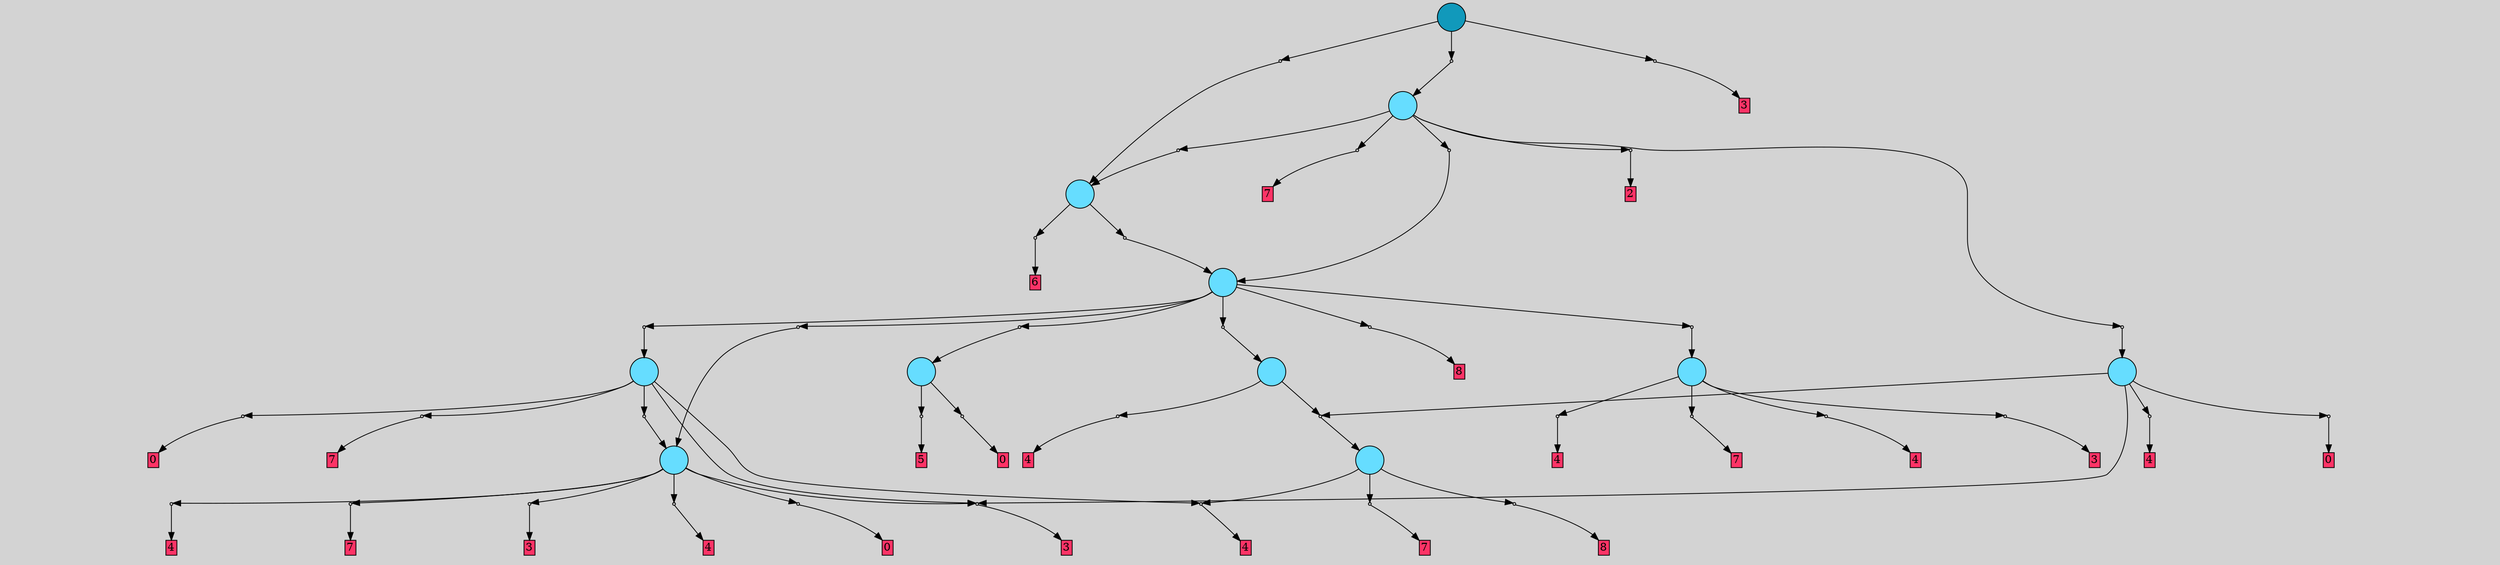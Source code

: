 // File exported with GEGELATI v1.3.1
// On the 2024-04-12 16:07:31
// With the File::TPGGraphDotExporter
digraph{
	graph[pad = "0.212, 0.055" bgcolor = lightgray]
	node[shape=circle style = filled label = ""]
		T0 [fillcolor="#66ddff"]
		T1 [fillcolor="#66ddff"]
		T2 [fillcolor="#66ddff"]
		T3 [fillcolor="#66ddff"]
		T4 [fillcolor="#66ddff"]
		T5 [fillcolor="#66ddff"]
		T6 [fillcolor="#66ddff"]
		T7 [fillcolor="#66ddff"]
		T8 [fillcolor="#66ddff"]
		T9 [fillcolor="#66ddff"]
		T10 [fillcolor="#1199bb"]
		P0 [fillcolor="#cccccc" shape=point] //
		I0 [shape=box style=invis label="4|0&2|6#1|1#1|2#4|2&#92;n"]
		P0 -> I0[style=invis]
		A0 [fillcolor="#ff3366" shape=box margin=0.03 width=0 height=0 label="5"]
		T0 -> P0 -> A0
		P1 [fillcolor="#cccccc" shape=point] //
		I1 [shape=box style=invis label=""]
		P1 -> I1[style=invis]
		A1 [fillcolor="#ff3366" shape=box margin=0.03 width=0 height=0 label="0"]
		T0 -> P1 -> A1
		P2 [fillcolor="#cccccc" shape=point] //
		I2 [shape=box style=invis label="2|0&4|6#1|7#1|7#2|4&#92;n"]
		P2 -> I2[style=invis]
		A2 [fillcolor="#ff3366" shape=box margin=0.03 width=0 height=0 label="7"]
		T1 -> P2 -> A2
		P3 [fillcolor="#cccccc" shape=point] //
		I3 [shape=box style=invis label="4|0&4|0#4|5#1|6#3|0&#92;n"]
		P3 -> I3[style=invis]
		A3 [fillcolor="#ff3366" shape=box margin=0.03 width=0 height=0 label="4"]
		T1 -> P3 -> A3
		P4 [fillcolor="#cccccc" shape=point] //
		I4 [shape=box style=invis label="1|0&1|0#0|6#2|5#1|0&#92;n"]
		P4 -> I4[style=invis]
		A4 [fillcolor="#ff3366" shape=box margin=0.03 width=0 height=0 label="8"]
		T1 -> P4 -> A4
		P5 [fillcolor="#cccccc" shape=point] //
		I5 [shape=box style=invis label="4|0&4|6#1|1#1|2#4|2&#92;n"]
		P5 -> I5[style=invis]
		T2 -> P5 -> T1
		P6 [fillcolor="#cccccc" shape=point] //
		I6 [shape=box style=invis label="2|0&2|4#3|3#3|0#3|0&#92;n"]
		P6 -> I6[style=invis]
		A5 [fillcolor="#ff3366" shape=box margin=0.03 width=0 height=0 label="4"]
		T2 -> P6 -> A5
		P7 [fillcolor="#cccccc" shape=point] //
		I7 [shape=box style=invis label="2|0&3|7#1|3#2|7#1|0&#92;n"]
		P7 -> I7[style=invis]
		A6 [fillcolor="#ff3366" shape=box margin=0.03 width=0 height=0 label="0"]
		T3 -> P7 -> A6
		P8 [fillcolor="#cccccc" shape=point] //
		I8 [shape=box style=invis label="5|0&2|2#1|6#2|7#1|0&#92;n"]
		P8 -> I8[style=invis]
		A7 [fillcolor="#ff3366" shape=box margin=0.03 width=0 height=0 label="4"]
		T3 -> P8 -> A7
		P9 [fillcolor="#cccccc" shape=point] //
		I9 [shape=box style=invis label="1|0&1|5#3|4#1|6#2|3&#92;n"]
		P9 -> I9[style=invis]
		A8 [fillcolor="#ff3366" shape=box margin=0.03 width=0 height=0 label="7"]
		T3 -> P9 -> A8
		P10 [fillcolor="#cccccc" shape=point] //
		I10 [shape=box style=invis label="1|0&2|6#2|4#4|1#1|5&#92;n"]
		P10 -> I10[style=invis]
		A9 [fillcolor="#ff3366" shape=box margin=0.03 width=0 height=0 label="4"]
		T3 -> P10 -> A9
		P11 [fillcolor="#cccccc" shape=point] //
		I11 [shape=box style=invis label="5|0&4|0#2|6#0|0#0|5&#92;n"]
		P11 -> I11[style=invis]
		A10 [fillcolor="#ff3366" shape=box margin=0.03 width=0 height=0 label="3"]
		T3 -> P11 -> A10
		P12 [fillcolor="#cccccc" shape=point] //
		I12 [shape=box style=invis label="6|0&3|5#1|3#1|0#2|2&#92;n"]
		P12 -> I12[style=invis]
		A11 [fillcolor="#ff3366" shape=box margin=0.03 width=0 height=0 label="3"]
		T3 -> P12 -> A11
		P13 [fillcolor="#cccccc" shape=point] //
		I13 [shape=box style=invis label="2|0&2|4#3|3#3|0#3|0&#92;n"]
		P13 -> I13[style=invis]
		A12 [fillcolor="#ff3366" shape=box margin=0.03 width=0 height=0 label="4"]
		T4 -> P13 -> A12
		T4 -> P5
		T4 -> P12
		P14 [fillcolor="#cccccc" shape=point] //
		I14 [shape=box style=invis label="2|0&3|7#1|3#2|7#1|3&#92;n"]
		P14 -> I14[style=invis]
		A13 [fillcolor="#ff3366" shape=box margin=0.03 width=0 height=0 label="0"]
		T4 -> P14 -> A13
		P15 [fillcolor="#cccccc" shape=point] //
		I15 [shape=box style=invis label="1|0&4|3#3|6#2|6#4|5&#92;n"]
		P15 -> I15[style=invis]
		A14 [fillcolor="#ff3366" shape=box margin=0.03 width=0 height=0 label="4"]
		T5 -> P15 -> A14
		P16 [fillcolor="#cccccc" shape=point] //
		I16 [shape=box style=invis label="2|0&4|6#3|7#1|7#2|4&#92;n"]
		P16 -> I16[style=invis]
		A15 [fillcolor="#ff3366" shape=box margin=0.03 width=0 height=0 label="7"]
		T5 -> P16 -> A15
		P17 [fillcolor="#cccccc" shape=point] //
		I17 [shape=box style=invis label="7|0&3|7#1|7#4|5#4|1&#92;n"]
		P17 -> I17[style=invis]
		A16 [fillcolor="#ff3366" shape=box margin=0.03 width=0 height=0 label="4"]
		T5 -> P17 -> A16
		P18 [fillcolor="#cccccc" shape=point] //
		I18 [shape=box style=invis label="6|0&3|5#1|3#1|0#2|2&#92;n"]
		P18 -> I18[style=invis]
		A17 [fillcolor="#ff3366" shape=box margin=0.03 width=0 height=0 label="3"]
		T5 -> P18 -> A17
		T6 -> P12
		T6 -> P3
		P19 [fillcolor="#cccccc" shape=point] //
		I19 [shape=box style=invis label="2|0&3|7#1|3#2|7#1|0&#92;n"]
		P19 -> I19[style=invis]
		A18 [fillcolor="#ff3366" shape=box margin=0.03 width=0 height=0 label="0"]
		T6 -> P19 -> A18
		P20 [fillcolor="#cccccc" shape=point] //
		I20 [shape=box style=invis label="2|0&4|6#3|7#1|7#2|4&#92;n"]
		P20 -> I20[style=invis]
		A19 [fillcolor="#ff3366" shape=box margin=0.03 width=0 height=0 label="7"]
		T6 -> P20 -> A19
		P21 [fillcolor="#cccccc" shape=point] //
		I21 [shape=box style=invis label="7|0&4|6#2|0#3|0#0|7&#92;n"]
		P21 -> I21[style=invis]
		T6 -> P21 -> T3
		P22 [fillcolor="#cccccc" shape=point] //
		I22 [shape=box style=invis label="2|0&4|6#3|7#1|7#2|3&#92;n"]
		P22 -> I22[style=invis]
		T7 -> P22 -> T5
		P23 [fillcolor="#cccccc" shape=point] //
		I23 [shape=box style=invis label="2|0&4|1#3|5#1|5#3|0&#92;n"]
		P23 -> I23[style=invis]
		T7 -> P23 -> T0
		P24 [fillcolor="#cccccc" shape=point] //
		I24 [shape=box style=invis label="7|0&4|6#2|0#3|0#0|7&#92;n"]
		P24 -> I24[style=invis]
		T7 -> P24 -> T3
		P25 [fillcolor="#cccccc" shape=point] //
		I25 [shape=box style=invis label="7|0&4|5#4|0#1|2#3|2&#92;n"]
		P25 -> I25[style=invis]
		T7 -> P25 -> T2
		P26 [fillcolor="#cccccc" shape=point] //
		I26 [shape=box style=invis label="1|1&0|7#3|7#4|6#0|5&#92;n2|0&0|1#4|5#3|4#0|5&#92;n"]
		P26 -> I26[style=invis]
		A20 [fillcolor="#ff3366" shape=box margin=0.03 width=0 height=0 label="8"]
		T7 -> P26 -> A20
		P27 [fillcolor="#cccccc" shape=point] //
		I27 [shape=box style=invis label="2|0&3|3#1|3#2|7#1|0&#92;n"]
		P27 -> I27[style=invis]
		T7 -> P27 -> T6
		P28 [fillcolor="#cccccc" shape=point] //
		I28 [shape=box style=invis label="6|0&1|5#2|2#1|7#2|6&#92;n"]
		P28 -> I28[style=invis]
		T8 -> P28 -> T7
		P29 [fillcolor="#cccccc" shape=point] //
		I29 [shape=box style=invis label="3|1&2|5#2|7#1|0#1|7&#92;n6|0&0|1#3|3#2|4#0|6&#92;n"]
		P29 -> I29[style=invis]
		A21 [fillcolor="#ff3366" shape=box margin=0.03 width=0 height=0 label="6"]
		T8 -> P29 -> A21
		P30 [fillcolor="#cccccc" shape=point] //
		I30 [shape=box style=invis label="7|0&4|6#2|0#3|0#3|7&#92;n"]
		P30 -> I30[style=invis]
		T9 -> P30 -> T7
		P31 [fillcolor="#cccccc" shape=point] //
		I31 [shape=box style=invis label="2|0&3|6#1|3#4|7#1|0&#92;n"]
		P31 -> I31[style=invis]
		T9 -> P31 -> T4
		P32 [fillcolor="#cccccc" shape=point] //
		I32 [shape=box style=invis label="2|0&2|5#2|3#4|2#2|2&#92;n"]
		P32 -> I32[style=invis]
		T9 -> P32 -> T8
		P33 [fillcolor="#cccccc" shape=point] //
		I33 [shape=box style=invis label="4|0&4|6#1|1#1|5#4|2&#92;n"]
		P33 -> I33[style=invis]
		A22 [fillcolor="#ff3366" shape=box margin=0.03 width=0 height=0 label="7"]
		T9 -> P33 -> A22
		P34 [fillcolor="#cccccc" shape=point] //
		I34 [shape=box style=invis label="2|0&4|3#3|5#2|6#0|3&#92;n"]
		P34 -> I34[style=invis]
		A23 [fillcolor="#ff3366" shape=box margin=0.03 width=0 height=0 label="2"]
		T9 -> P34 -> A23
		P35 [fillcolor="#cccccc" shape=point] //
		I35 [shape=box style=invis label="3|1&2|5#2|7#1|0#1|7&#92;n6|0&0|1#3|3#3|4#0|6&#92;n"]
		P35 -> I35[style=invis]
		T10 -> P35 -> T8
		P36 [fillcolor="#cccccc" shape=point] //
		I36 [shape=box style=invis label="6|0&3|4#1|3#2|0#2|2&#92;n"]
		P36 -> I36[style=invis]
		A24 [fillcolor="#ff3366" shape=box margin=0.03 width=0 height=0 label="3"]
		T10 -> P36 -> A24
		P37 [fillcolor="#cccccc" shape=point] //
		I37 [shape=box style=invis label="6|0&1|5#1|2#1|7#1|6&#92;n"]
		P37 -> I37[style=invis]
		T10 -> P37 -> T9
		{ rank= same T10 }
}

